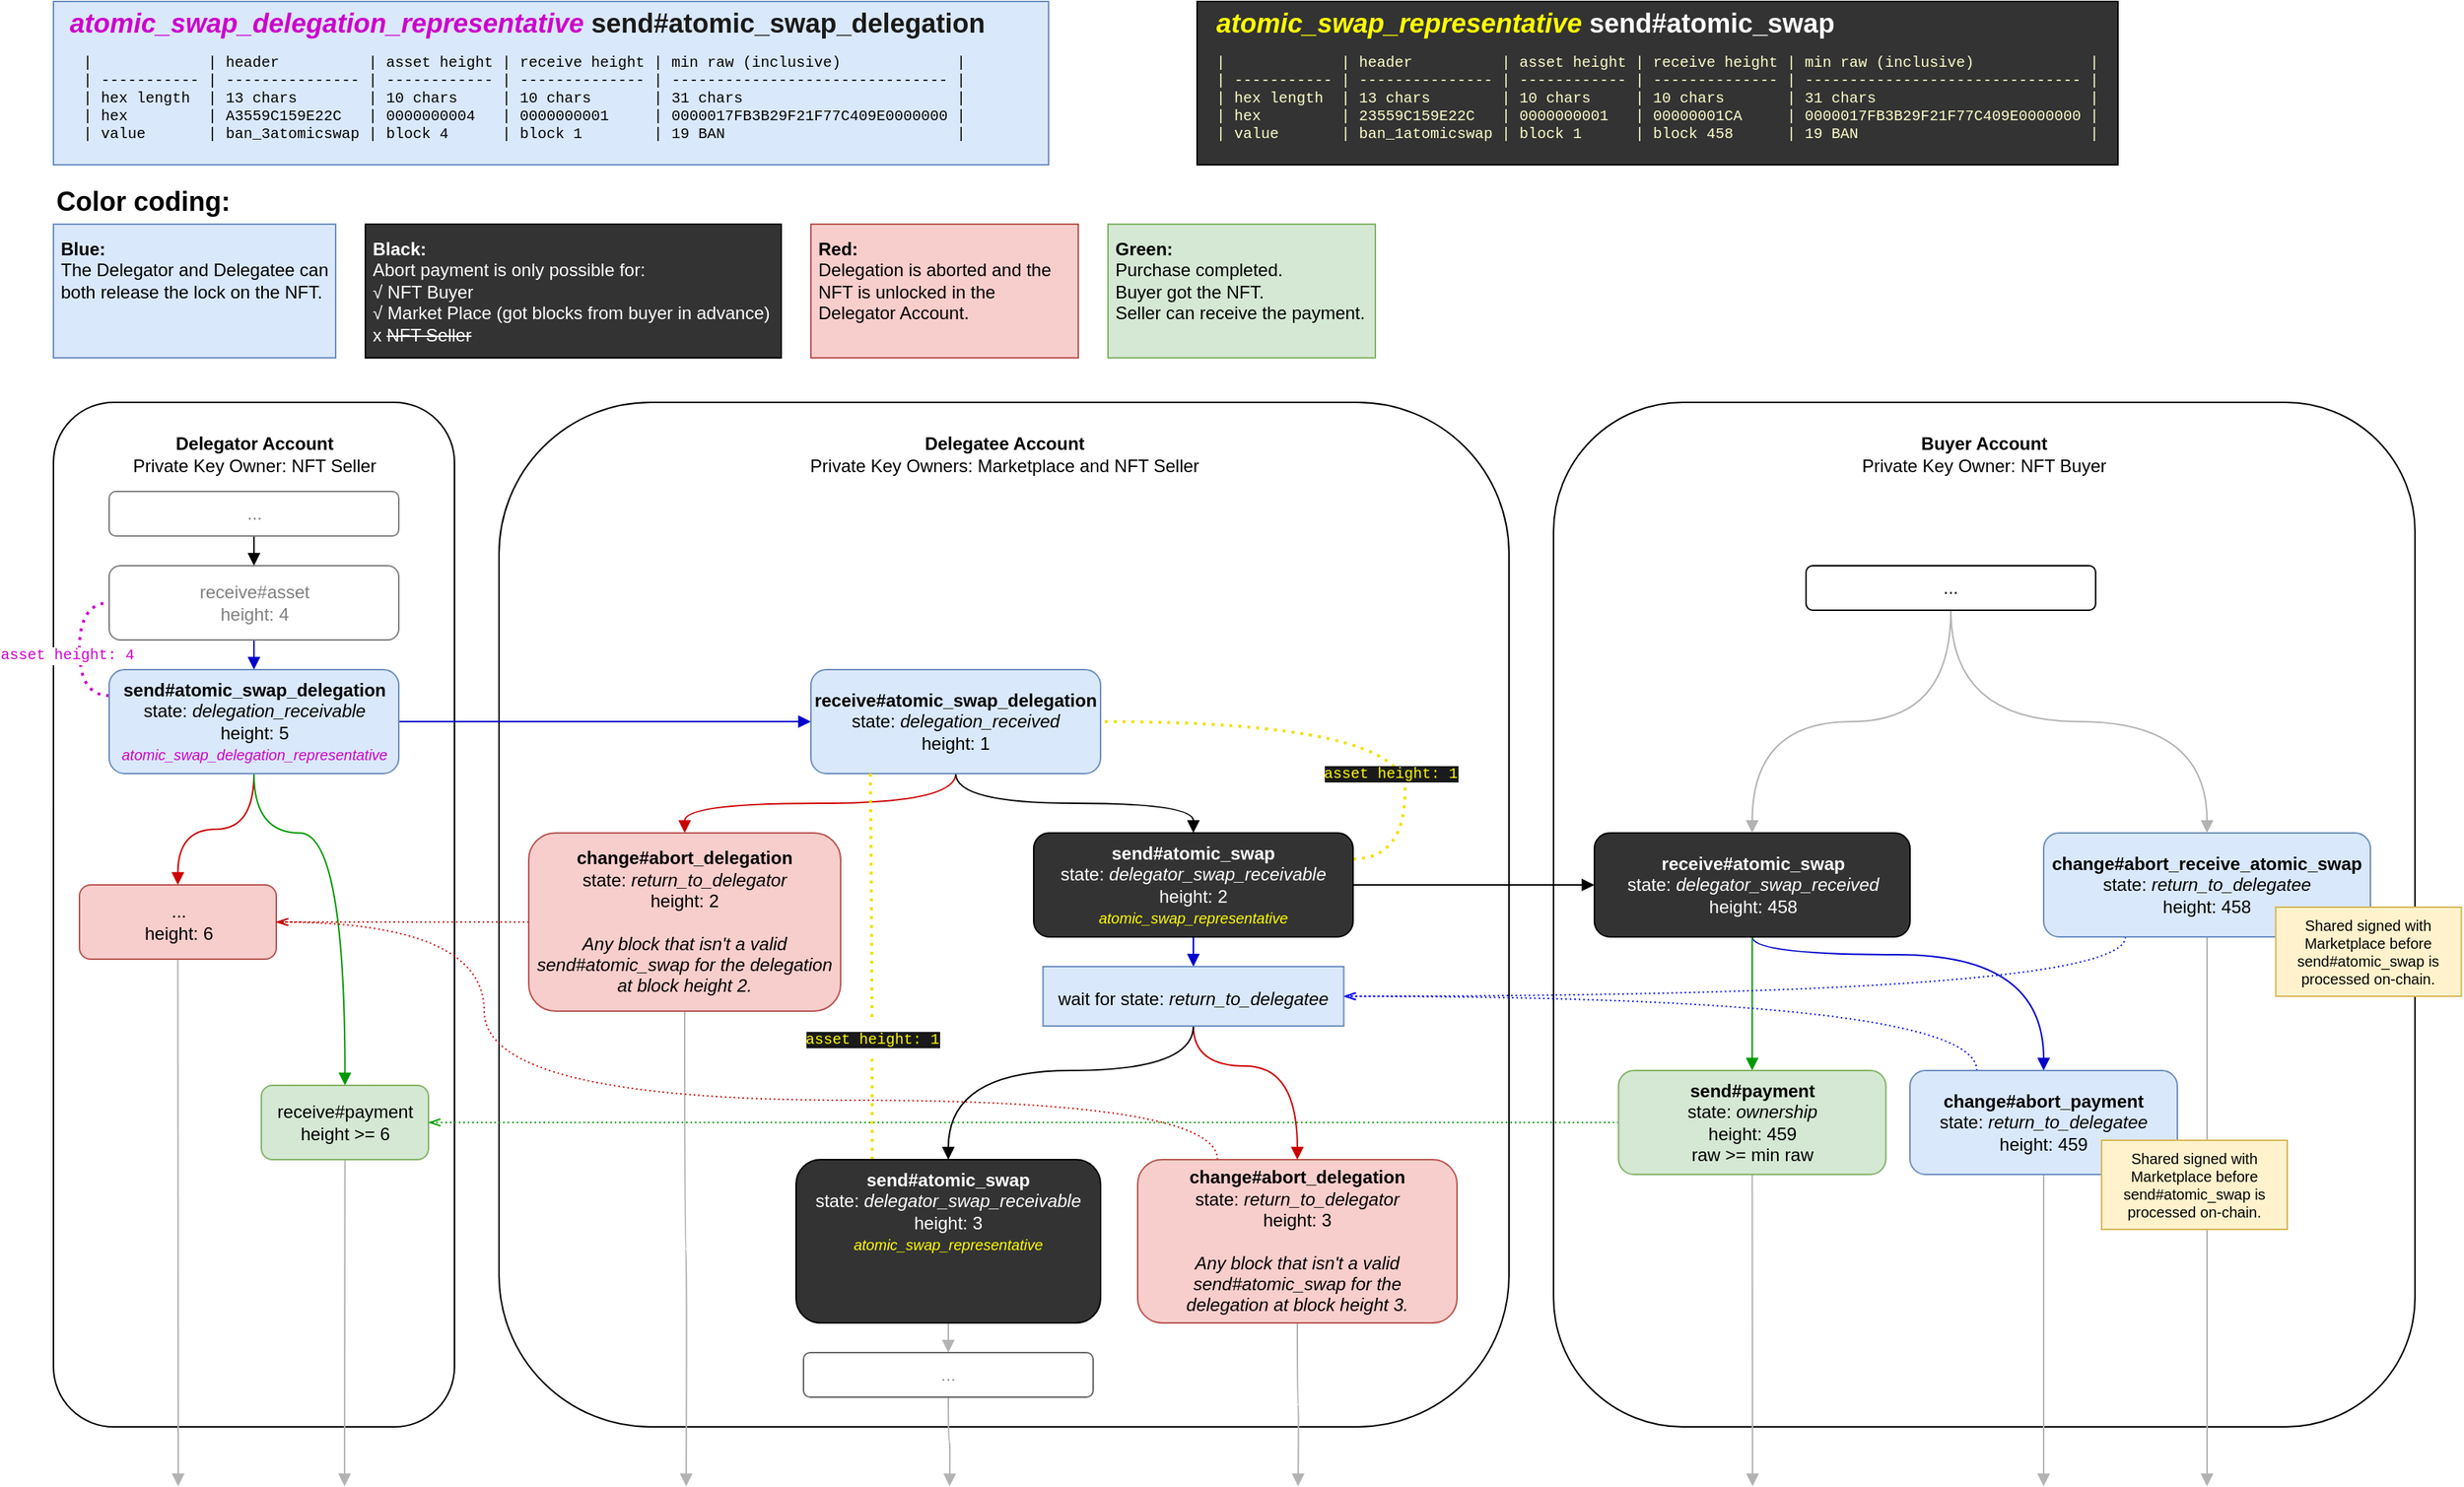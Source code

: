 <mxfile version="15.9.4" type="device"><diagram id="1xRQvat2UuC8k7jyyAz4" name="Page-1"><mxGraphModel dx="1747" dy="2129" grid="1" gridSize="10" guides="1" tooltips="1" connect="1" arrows="1" fold="1" page="1" pageScale="1" pageWidth="827" pageHeight="1169" math="0" shadow="0"><root><mxCell id="0"/><mxCell id="1" parent="0"/><mxCell id="Kf0J1nIb9PjyiUmhi34W-97" value="" style="rounded=0;whiteSpace=wrap;html=1;fillColor=#333333;strokeColor=#000000;fontColor=#ffffff;" vertex="1" parent="1"><mxGeometry x="810" y="-350" width="620" height="110" as="geometry"/></mxCell><mxCell id="Kf0J1nIb9PjyiUmhi34W-96" value="" style="rounded=0;whiteSpace=wrap;html=1;labelBackgroundColor=none;fontSize=10;strokeColor=#6c8ebf;fillColor=#dae8fc;" vertex="1" parent="1"><mxGeometry x="40" y="-350" width="670" height="110" as="geometry"/></mxCell><mxCell id="Kf0J1nIb9PjyiUmhi34W-1" value="" style="rounded=1;whiteSpace=wrap;html=1;" vertex="1" parent="1"><mxGeometry x="40" y="-80" width="270" height="690" as="geometry"/></mxCell><mxCell id="Kf0J1nIb9PjyiUmhi34W-2" value="&lt;b&gt;Delegator Account&lt;br&gt;&lt;/b&gt;Private Key Owner: NFT Seller" style="text;html=1;strokeColor=none;fillColor=none;align=center;verticalAlign=middle;whiteSpace=wrap;rounded=0;" vertex="1" parent="1"><mxGeometry x="83.75" y="-60" width="182.5" height="30" as="geometry"/></mxCell><mxCell id="Kf0J1nIb9PjyiUmhi34W-3" value="" style="rounded=1;whiteSpace=wrap;html=1;" vertex="1" parent="1"><mxGeometry x="340" y="-80" width="680" height="690" as="geometry"/></mxCell><mxCell id="Kf0J1nIb9PjyiUmhi34W-4" value="&lt;b&gt;Delegatee Account&lt;br&gt;&lt;/b&gt;Private Key Owners: Marketplace and NFT Seller" style="text;html=1;strokeColor=none;fillColor=none;align=center;verticalAlign=middle;whiteSpace=wrap;rounded=0;" vertex="1" parent="1"><mxGeometry x="538.75" y="-60" width="282.5" height="30" as="geometry"/></mxCell><mxCell id="Kf0J1nIb9PjyiUmhi34W-5" value="" style="rounded=1;whiteSpace=wrap;html=1;" vertex="1" parent="1"><mxGeometry x="1050" y="-80" width="580" height="690" as="geometry"/></mxCell><mxCell id="Kf0J1nIb9PjyiUmhi34W-6" value="&lt;b&gt;Buyer Account&lt;br&gt;&lt;/b&gt;Private Key Owner: NFT Buyer" style="text;html=1;strokeColor=none;fillColor=none;align=center;verticalAlign=middle;whiteSpace=wrap;rounded=0;" vertex="1" parent="1"><mxGeometry x="1255" y="-60" width="170" height="30" as="geometry"/></mxCell><mxCell id="Kf0J1nIb9PjyiUmhi34W-13" style="edgeStyle=orthogonalEdgeStyle;rounded=0;orthogonalLoop=1;jettySize=auto;html=1;exitX=0.5;exitY=1;exitDx=0;exitDy=0;entryX=0.5;entryY=0;entryDx=0;entryDy=0;strokeColor=#0000CC;endArrow=block;endFill=1;" edge="1" parent="1" source="Kf0J1nIb9PjyiUmhi34W-7" target="Kf0J1nIb9PjyiUmhi34W-9"><mxGeometry relative="1" as="geometry"/></mxCell><mxCell id="Kf0J1nIb9PjyiUmhi34W-7" value="receive#asset&lt;br&gt;height: 4" style="rounded=1;whiteSpace=wrap;html=1;strokeColor=#808080;fontColor=#808080;" vertex="1" parent="1"><mxGeometry x="77.5" y="30" width="195" height="50" as="geometry"/></mxCell><mxCell id="Kf0J1nIb9PjyiUmhi34W-17" style="edgeStyle=orthogonalEdgeStyle;rounded=0;orthogonalLoop=1;jettySize=auto;html=1;exitX=1;exitY=0.5;exitDx=0;exitDy=0;entryX=0;entryY=0.5;entryDx=0;entryDy=0;strokeColor=#0000CC;endArrow=block;endFill=1;" edge="1" parent="1" source="Kf0J1nIb9PjyiUmhi34W-9" target="Kf0J1nIb9PjyiUmhi34W-14"><mxGeometry relative="1" as="geometry"/></mxCell><mxCell id="Kf0J1nIb9PjyiUmhi34W-20" style="edgeStyle=orthogonalEdgeStyle;rounded=0;orthogonalLoop=1;jettySize=auto;html=1;exitX=0.5;exitY=1;exitDx=0;exitDy=0;entryX=0.5;entryY=0;entryDx=0;entryDy=0;elbow=vertical;curved=1;strokeColor=#CC0000;endArrow=block;endFill=1;" edge="1" parent="1" source="Kf0J1nIb9PjyiUmhi34W-9" target="Kf0J1nIb9PjyiUmhi34W-19"><mxGeometry relative="1" as="geometry"/></mxCell><mxCell id="Kf0J1nIb9PjyiUmhi34W-23" style="edgeStyle=orthogonalEdgeStyle;curved=1;rounded=0;orthogonalLoop=1;jettySize=auto;html=1;exitX=0.5;exitY=1;exitDx=0;exitDy=0;entryX=0.5;entryY=0;entryDx=0;entryDy=0;strokeColor=#009900;elbow=vertical;endArrow=block;endFill=1;" edge="1" parent="1" source="Kf0J1nIb9PjyiUmhi34W-9" target="Kf0J1nIb9PjyiUmhi34W-18"><mxGeometry relative="1" as="geometry"><Array as="points"><mxPoint x="175" y="210"/><mxPoint x="236" y="210"/></Array></mxGeometry></mxCell><mxCell id="Kf0J1nIb9PjyiUmhi34W-94" style="edgeStyle=orthogonalEdgeStyle;curved=1;rounded=0;orthogonalLoop=1;jettySize=auto;html=1;exitX=0;exitY=0.25;exitDx=0;exitDy=0;entryX=0;entryY=0.5;entryDx=0;entryDy=0;fontSize=12;fontColor=#808080;endArrow=none;endFill=0;strokeColor=#CC00CC;elbow=vertical;dashed=1;dashPattern=1 2;strokeWidth=2;" edge="1" parent="1" source="Kf0J1nIb9PjyiUmhi34W-9" target="Kf0J1nIb9PjyiUmhi34W-7"><mxGeometry relative="1" as="geometry"/></mxCell><mxCell id="Kf0J1nIb9PjyiUmhi34W-102" value="&lt;font color=&quot;#cc00cc&quot;&gt;asset height: 4&lt;/font&gt;" style="edgeLabel;html=1;align=center;verticalAlign=middle;resizable=0;points=[];fontSize=10;fontFamily=Courier New;fontColor=#FFFFFF;" vertex="1" connectable="0" parent="Kf0J1nIb9PjyiUmhi34W-94"><mxGeometry x="0.005" y="3" relative="1" as="geometry"><mxPoint x="-6" y="4" as="offset"/></mxGeometry></mxCell><mxCell id="Kf0J1nIb9PjyiUmhi34W-9" value="&lt;b&gt;send#atomic_swap_delegation&lt;br&gt;&lt;/b&gt;state: &lt;i&gt;delegation_receivable&lt;br&gt;&lt;/i&gt;height: 5&lt;br&gt;&lt;font style=&quot;font-size: 10px&quot; color=&quot;#cc00cc&quot;&gt;&lt;i&gt;atomic_swap_delegation_representative&lt;/i&gt;&lt;/font&gt;" style="rounded=1;whiteSpace=wrap;html=1;fillColor=#dae8fc;strokeColor=#6c8ebf;" vertex="1" parent="1"><mxGeometry x="77.5" y="100" width="195" height="70" as="geometry"/></mxCell><mxCell id="Kf0J1nIb9PjyiUmhi34W-25" style="edgeStyle=orthogonalEdgeStyle;curved=1;rounded=0;orthogonalLoop=1;jettySize=auto;html=1;exitX=0.5;exitY=1;exitDx=0;exitDy=0;entryX=0.5;entryY=0;entryDx=0;entryDy=0;strokeColor=#CC0000;elbow=vertical;endArrow=block;endFill=1;" edge="1" parent="1" source="Kf0J1nIb9PjyiUmhi34W-14" target="Kf0J1nIb9PjyiUmhi34W-24"><mxGeometry relative="1" as="geometry"/></mxCell><mxCell id="Kf0J1nIb9PjyiUmhi34W-27" style="edgeStyle=orthogonalEdgeStyle;curved=1;rounded=0;orthogonalLoop=1;jettySize=auto;html=1;exitX=0.5;exitY=1;exitDx=0;exitDy=0;entryX=0.5;entryY=0;entryDx=0;entryDy=0;strokeColor=#000000;elbow=vertical;endArrow=block;endFill=1;" edge="1" parent="1" source="Kf0J1nIb9PjyiUmhi34W-14" target="Kf0J1nIb9PjyiUmhi34W-26"><mxGeometry relative="1" as="geometry"/></mxCell><mxCell id="Kf0J1nIb9PjyiUmhi34W-14" value="&lt;b&gt;receive#atomic_swap_delegation&lt;br&gt;&lt;/b&gt;state: &lt;i&gt;delegation_received&lt;br&gt;&lt;/i&gt;height: 1" style="rounded=1;whiteSpace=wrap;html=1;fillColor=#dae8fc;strokeColor=#6c8ebf;" vertex="1" parent="1"><mxGeometry x="550" y="100" width="195" height="70" as="geometry"/></mxCell><mxCell id="Kf0J1nIb9PjyiUmhi34W-16" style="edgeStyle=orthogonalEdgeStyle;rounded=0;orthogonalLoop=1;jettySize=auto;html=1;exitX=0.5;exitY=1;exitDx=0;exitDy=0;entryX=0.5;entryY=0;entryDx=0;entryDy=0;endArrow=block;endFill=1;" edge="1" parent="1" source="Kf0J1nIb9PjyiUmhi34W-15" target="Kf0J1nIb9PjyiUmhi34W-7"><mxGeometry relative="1" as="geometry"/></mxCell><mxCell id="Kf0J1nIb9PjyiUmhi34W-15" value="..." style="rounded=1;whiteSpace=wrap;html=1;strokeColor=#808080;fontColor=#808080;" vertex="1" parent="1"><mxGeometry x="77.5" y="-20" width="195" height="30" as="geometry"/></mxCell><mxCell id="Kf0J1nIb9PjyiUmhi34W-79" style="edgeStyle=orthogonalEdgeStyle;curved=1;rounded=0;orthogonalLoop=1;jettySize=auto;html=1;exitX=0.5;exitY=1;exitDx=0;exitDy=0;fontSize=12;fontColor=#FFFFFF;endArrow=block;endFill=1;strokeColor=#B3B3B3;elbow=vertical;" edge="1" parent="1" source="Kf0J1nIb9PjyiUmhi34W-18"><mxGeometry relative="1" as="geometry"><mxPoint x="236" y="650" as="targetPoint"/></mxGeometry></mxCell><mxCell id="Kf0J1nIb9PjyiUmhi34W-18" value="receive#payment&lt;br&gt;height &amp;gt;= 6" style="rounded=1;whiteSpace=wrap;html=1;fillColor=#d5e8d4;strokeColor=#82b366;" vertex="1" parent="1"><mxGeometry x="180" y="380" width="112.5" height="50" as="geometry"/></mxCell><mxCell id="Kf0J1nIb9PjyiUmhi34W-80" style="edgeStyle=orthogonalEdgeStyle;curved=1;rounded=0;orthogonalLoop=1;jettySize=auto;html=1;exitX=0.5;exitY=1;exitDx=0;exitDy=0;fontSize=12;fontColor=#FFFFFF;endArrow=block;endFill=1;strokeColor=#B3B3B3;elbow=vertical;" edge="1" parent="1" source="Kf0J1nIb9PjyiUmhi34W-19"><mxGeometry relative="1" as="geometry"><mxPoint x="124" y="650" as="targetPoint"/></mxGeometry></mxCell><mxCell id="Kf0J1nIb9PjyiUmhi34W-19" value="...&lt;br&gt;height: 6" style="rounded=1;whiteSpace=wrap;html=1;fillColor=#f8cecc;strokeColor=#b85450;" vertex="1" parent="1"><mxGeometry x="57.5" y="245" width="132.5" height="50" as="geometry"/></mxCell><mxCell id="Kf0J1nIb9PjyiUmhi34W-46" style="rounded=0;orthogonalLoop=1;jettySize=auto;html=1;exitX=0;exitY=0.5;exitDx=0;exitDy=0;entryX=1;entryY=0.5;entryDx=0;entryDy=0;fontSize=24;fontColor=#000000;strokeColor=#CC0000;elbow=vertical;dashed=1;dashPattern=1 2;endArrow=openThin;endFill=0;" edge="1" parent="1" source="Kf0J1nIb9PjyiUmhi34W-24" target="Kf0J1nIb9PjyiUmhi34W-19"><mxGeometry relative="1" as="geometry"/></mxCell><mxCell id="Kf0J1nIb9PjyiUmhi34W-78" style="edgeStyle=orthogonalEdgeStyle;curved=1;rounded=0;orthogonalLoop=1;jettySize=auto;html=1;exitX=0.5;exitY=1;exitDx=0;exitDy=0;fontSize=12;fontColor=#FFFFFF;endArrow=block;endFill=1;strokeColor=#B3B3B3;elbow=vertical;" edge="1" parent="1" source="Kf0J1nIb9PjyiUmhi34W-24"><mxGeometry relative="1" as="geometry"><mxPoint x="466" y="650" as="targetPoint"/></mxGeometry></mxCell><mxCell id="Kf0J1nIb9PjyiUmhi34W-24" value="&lt;b&gt;change#abort_delegation&lt;br&gt;&lt;/b&gt;state: &lt;i&gt;return_to_delegator&lt;br&gt;&lt;/i&gt;height: 2&lt;br&gt;&lt;br&gt;&lt;i style=&quot;text-align: left&quot;&gt;Any block that isn't a valid send#atomic_swap for the delegation at block height 2.&lt;/i&gt;" style="rounded=1;whiteSpace=wrap;html=1;fillColor=#f8cecc;strokeColor=#b85450;" vertex="1" parent="1"><mxGeometry x="360" y="210" width="210" height="120" as="geometry"/></mxCell><mxCell id="Kf0J1nIb9PjyiUmhi34W-41" style="edgeStyle=orthogonalEdgeStyle;curved=1;rounded=0;orthogonalLoop=1;jettySize=auto;html=1;exitX=1;exitY=0.5;exitDx=0;exitDy=0;entryX=0;entryY=0.5;entryDx=0;entryDy=0;fontSize=24;fontColor=#000000;strokeColor=#000000;elbow=vertical;endArrow=block;endFill=1;" edge="1" parent="1" source="Kf0J1nIb9PjyiUmhi34W-26" target="Kf0J1nIb9PjyiUmhi34W-40"><mxGeometry relative="1" as="geometry"/></mxCell><mxCell id="Kf0J1nIb9PjyiUmhi34W-53" style="edgeStyle=orthogonalEdgeStyle;curved=1;rounded=0;orthogonalLoop=1;jettySize=auto;html=1;exitX=0.5;exitY=1;exitDx=0;exitDy=0;entryX=0.5;entryY=0;entryDx=0;entryDy=0;fontSize=12;fontColor=#FFFFFF;endArrow=block;endFill=1;strokeColor=#0000CC;elbow=vertical;" edge="1" parent="1" source="Kf0J1nIb9PjyiUmhi34W-26" target="Kf0J1nIb9PjyiUmhi34W-51"><mxGeometry relative="1" as="geometry"/></mxCell><mxCell id="Kf0J1nIb9PjyiUmhi34W-104" style="edgeStyle=orthogonalEdgeStyle;curved=1;rounded=0;orthogonalLoop=1;jettySize=auto;html=1;exitX=1;exitY=0.25;exitDx=0;exitDy=0;entryX=1;entryY=0.5;entryDx=0;entryDy=0;dashed=1;dashPattern=1 2;fontFamily=Courier New;fontSize=10;fontColor=#1A1A1A;endArrow=none;endFill=0;strokeColor=#F0E000;elbow=vertical;strokeWidth=2;shadow=0;" edge="1" parent="1" source="Kf0J1nIb9PjyiUmhi34W-26" target="Kf0J1nIb9PjyiUmhi34W-14"><mxGeometry relative="1" as="geometry"><Array as="points"><mxPoint x="950" y="227"/><mxPoint x="950" y="135"/></Array></mxGeometry></mxCell><mxCell id="Kf0J1nIb9PjyiUmhi34W-105" value="&lt;span style=&quot;background-color: rgb(26 , 26 , 26)&quot;&gt;&lt;font color=&quot;#ffff00&quot;&gt;asset height: 1&lt;/font&gt;&lt;/span&gt;" style="edgeLabel;html=1;align=center;verticalAlign=middle;resizable=0;points=[];fontSize=10;fontFamily=Courier New;fontColor=#1A1A1A;spacingRight=2;spacingLeft=2;" vertex="1" connectable="0" parent="Kf0J1nIb9PjyiUmhi34W-104"><mxGeometry x="-0.365" y="12" relative="1" as="geometry"><mxPoint x="2" y="13" as="offset"/></mxGeometry></mxCell><mxCell id="Kf0J1nIb9PjyiUmhi34W-26" value="&lt;b&gt;send#atomic_swap&lt;br&gt;&lt;/b&gt;state: &lt;i&gt;delegator_swap_receivable&lt;br&gt;&lt;/i&gt;height: 2&lt;br&gt;&lt;font style=&quot;font-size: 10px&quot; color=&quot;#ffff00&quot;&gt;&lt;i&gt;atomic_swap_representative&lt;/i&gt;&lt;/font&gt;" style="rounded=1;whiteSpace=wrap;html=1;fillColor=#333333;strokeColor=#000000;fontColor=#ffffff;" vertex="1" parent="1"><mxGeometry x="700" y="210" width="215" height="70" as="geometry"/></mxCell><mxCell id="Kf0J1nIb9PjyiUmhi34W-32" value="&lt;font style=&quot;line-height: 1&quot;&gt;&lt;b&gt;Black: &lt;br&gt;&lt;/b&gt;Abort payment is only possible for:&lt;br&gt;√ NFT Buyer&lt;br&gt;√ Market Place (got blocks from buyer in advance)&lt;br&gt;x &lt;strike&gt;NFT Seller&lt;/strike&gt;&lt;br&gt;&lt;/font&gt;" style="rounded=0;whiteSpace=wrap;html=1;fillColor=#333333;strokeColor=#000000;fontColor=#ffffff;align=left;spacing=5;verticalAlign=top;" vertex="1" parent="1"><mxGeometry x="250" y="-200" width="280" height="90" as="geometry"/></mxCell><mxCell id="Kf0J1nIb9PjyiUmhi34W-33" value="&lt;div&gt;&lt;b&gt;Blue:&lt;/b&gt;&lt;/div&gt;&lt;div&gt;The Delegator and Delegatee can both release the lock on the NFT.&lt;/div&gt;&lt;div&gt;&lt;br&gt;&lt;/div&gt;" style="rounded=0;whiteSpace=wrap;html=1;fillColor=#dae8fc;strokeColor=#6c8ebf;align=left;verticalAlign=top;spacing=5;" vertex="1" parent="1"><mxGeometry x="40" y="-200" width="190" height="90" as="geometry"/></mxCell><mxCell id="Kf0J1nIb9PjyiUmhi34W-35" value="&lt;div&gt;&lt;span&gt;&lt;b&gt;Green:&lt;/b&gt;&lt;/span&gt;&lt;/div&gt;&lt;div&gt;Purchase completed.&lt;br&gt;Buyer got the NFT.&lt;/div&gt;&lt;div&gt;Seller can receive the payment.&lt;/div&gt;" style="rounded=0;whiteSpace=wrap;html=1;align=left;verticalAlign=top;spacing=5;fillColor=#d5e8d4;strokeColor=#82b366;" vertex="1" parent="1"><mxGeometry x="750" y="-200" width="180" height="90" as="geometry"/></mxCell><mxCell id="Kf0J1nIb9PjyiUmhi34W-36" value="&lt;div&gt;&lt;span&gt;&lt;b&gt;Red:&lt;/b&gt;&lt;/span&gt;&lt;/div&gt;&lt;div&gt;Delegation is aborted and the NFT is unlocked in the Delegator Account.&lt;/div&gt;" style="rounded=0;whiteSpace=wrap;html=1;align=left;verticalAlign=top;spacing=5;fillColor=#f8cecc;strokeColor=#b85450;" vertex="1" parent="1"><mxGeometry x="550" y="-200" width="180" height="90" as="geometry"/></mxCell><mxCell id="Kf0J1nIb9PjyiUmhi34W-37" value="Color coding:" style="text;html=1;strokeColor=none;fillColor=none;align=left;verticalAlign=middle;whiteSpace=wrap;rounded=0;labelBackgroundColor=none;fontColor=#000000;fontStyle=1;fontSize=18;" vertex="1" parent="1"><mxGeometry x="40" y="-230" width="206" height="30" as="geometry"/></mxCell><mxCell id="Kf0J1nIb9PjyiUmhi34W-38" value="&lt;i style=&quot;font-size: 18px&quot;&gt;atomic_swap_delegation_representative &lt;/i&gt;&lt;font color=&quot;#1a1a1a&quot;&gt;send#atomic_swap_delegation&lt;/font&gt;" style="text;html=1;strokeColor=none;fillColor=none;align=left;verticalAlign=middle;whiteSpace=wrap;rounded=0;labelBackgroundColor=none;fontColor=#CC00CC;fontStyle=1;fontSize=18;" vertex="1" parent="1"><mxGeometry x="48.75" y="-350" width="860" height="30" as="geometry"/></mxCell><mxCell id="Kf0J1nIb9PjyiUmhi34W-39" value="&lt;i style=&quot;font-size: 18px&quot;&gt;atomic_swap_representative &lt;/i&gt;&lt;font color=&quot;#ffffff&quot;&gt;send#atomic_swap&lt;/font&gt;" style="text;html=1;strokeColor=none;fillColor=none;align=left;verticalAlign=middle;whiteSpace=wrap;rounded=0;labelBackgroundColor=none;fontColor=#FFFF00;fontStyle=1;fontSize=18;" vertex="1" parent="1"><mxGeometry x="821.25" y="-350" width="840" height="30" as="geometry"/></mxCell><mxCell id="Kf0J1nIb9PjyiUmhi34W-44" style="edgeStyle=orthogonalEdgeStyle;curved=1;rounded=0;orthogonalLoop=1;jettySize=auto;html=1;exitX=0.5;exitY=1;exitDx=0;exitDy=0;entryX=0.5;entryY=0;entryDx=0;entryDy=0;fontSize=24;fontColor=#000000;strokeColor=#0000CC;elbow=vertical;endArrow=block;endFill=1;" edge="1" parent="1" source="Kf0J1nIb9PjyiUmhi34W-40" target="Kf0J1nIb9PjyiUmhi34W-43"><mxGeometry relative="1" as="geometry"><Array as="points"><mxPoint x="1184" y="292"/><mxPoint x="1380" y="292"/></Array></mxGeometry></mxCell><mxCell id="Kf0J1nIb9PjyiUmhi34W-66" style="edgeStyle=orthogonalEdgeStyle;curved=1;rounded=0;orthogonalLoop=1;jettySize=auto;html=1;exitX=0.5;exitY=1;exitDx=0;exitDy=0;entryX=0.5;entryY=0;entryDx=0;entryDy=0;fontSize=12;fontColor=#FFFFFF;endArrow=block;endFill=1;strokeColor=#009900;elbow=vertical;" edge="1" parent="1" source="Kf0J1nIb9PjyiUmhi34W-40" target="Kf0J1nIb9PjyiUmhi34W-62"><mxGeometry relative="1" as="geometry"/></mxCell><mxCell id="Kf0J1nIb9PjyiUmhi34W-40" value="&lt;b&gt;receive#atomic_swap&lt;br&gt;&lt;/b&gt;state: &lt;i&gt;delegator_swap_received&lt;br&gt;&lt;/i&gt;height: 458" style="rounded=1;whiteSpace=wrap;html=1;fillColor=#333333;strokeColor=#000000;fontColor=#ffffff;" vertex="1" parent="1"><mxGeometry x="1077.5" y="210" width="212.5" height="70" as="geometry"/></mxCell><mxCell id="Kf0J1nIb9PjyiUmhi34W-73" style="edgeStyle=orthogonalEdgeStyle;curved=1;rounded=0;orthogonalLoop=1;jettySize=auto;html=1;exitX=0.5;exitY=1;exitDx=0;exitDy=0;fontSize=12;fontColor=#FFFFFF;endArrow=block;endFill=1;strokeColor=#B3B3B3;elbow=vertical;" edge="1" parent="1" source="Kf0J1nIb9PjyiUmhi34W-42"><mxGeometry relative="1" as="geometry"><mxPoint x="1490" y="650" as="targetPoint"/></mxGeometry></mxCell><mxCell id="Kf0J1nIb9PjyiUmhi34W-88" style="edgeStyle=orthogonalEdgeStyle;curved=1;rounded=0;orthogonalLoop=1;jettySize=auto;html=1;exitX=0.25;exitY=1;exitDx=0;exitDy=0;entryX=1;entryY=0.5;entryDx=0;entryDy=0;dashed=1;dashPattern=1 2;fontSize=12;fontColor=#FFFFFF;endArrow=openThin;endFill=0;strokeColor=#0000FF;elbow=vertical;" edge="1" parent="1" source="Kf0J1nIb9PjyiUmhi34W-42" target="Kf0J1nIb9PjyiUmhi34W-51"><mxGeometry relative="1" as="geometry"/></mxCell><mxCell id="Kf0J1nIb9PjyiUmhi34W-42" value="&lt;b&gt;change#abort_receive_atomic_swap&lt;br&gt;&lt;/b&gt;state: &lt;i&gt;return_to_delegatee&lt;br&gt;&lt;/i&gt;height: 458" style="rounded=1;whiteSpace=wrap;html=1;fillColor=#dae8fc;strokeColor=#6c8ebf;" vertex="1" parent="1"><mxGeometry x="1380" y="210" width="220" height="70" as="geometry"/></mxCell><mxCell id="Kf0J1nIb9PjyiUmhi34W-74" style="edgeStyle=orthogonalEdgeStyle;curved=1;rounded=0;orthogonalLoop=1;jettySize=auto;html=1;exitX=0.5;exitY=1;exitDx=0;exitDy=0;fontSize=12;fontColor=#FFFFFF;endArrow=block;endFill=1;strokeColor=#B3B3B3;elbow=vertical;" edge="1" parent="1" source="Kf0J1nIb9PjyiUmhi34W-43"><mxGeometry relative="1" as="geometry"><mxPoint x="1380" y="650" as="targetPoint"/></mxGeometry></mxCell><mxCell id="Kf0J1nIb9PjyiUmhi34W-87" style="edgeStyle=orthogonalEdgeStyle;rounded=0;orthogonalLoop=1;jettySize=auto;html=1;exitX=0.25;exitY=0;exitDx=0;exitDy=0;entryX=1;entryY=0.5;entryDx=0;entryDy=0;dashed=1;dashPattern=1 2;fontSize=12;fontColor=#FFFFFF;endArrow=openThin;endFill=0;strokeColor=#0000FF;elbow=vertical;curved=1;" edge="1" parent="1" source="Kf0J1nIb9PjyiUmhi34W-43" target="Kf0J1nIb9PjyiUmhi34W-51"><mxGeometry relative="1" as="geometry"/></mxCell><mxCell id="Kf0J1nIb9PjyiUmhi34W-43" value="&lt;b&gt;change#abort_payment&lt;br&gt;&lt;/b&gt;state: &lt;i&gt;return_to_delegatee&lt;br&gt;&lt;/i&gt;height: 459" style="rounded=1;whiteSpace=wrap;html=1;fillColor=#dae8fc;strokeColor=#6c8ebf;" vertex="1" parent="1"><mxGeometry x="1290" y="370" width="180" height="70" as="geometry"/></mxCell><mxCell id="Kf0J1nIb9PjyiUmhi34W-76" style="edgeStyle=orthogonalEdgeStyle;curved=1;rounded=0;orthogonalLoop=1;jettySize=auto;html=1;exitX=0.5;exitY=1;exitDx=0;exitDy=0;fontSize=12;fontColor=#FFFFFF;endArrow=block;endFill=1;strokeColor=#B3B3B3;elbow=vertical;" edge="1" parent="1" source="Kf0J1nIb9PjyiUmhi34W-47"><mxGeometry relative="1" as="geometry"><mxPoint x="878" y="650" as="targetPoint"/></mxGeometry></mxCell><mxCell id="Kf0J1nIb9PjyiUmhi34W-89" style="edgeStyle=orthogonalEdgeStyle;curved=1;rounded=0;orthogonalLoop=1;jettySize=auto;html=1;exitX=0.25;exitY=0;exitDx=0;exitDy=0;entryX=1;entryY=0.5;entryDx=0;entryDy=0;dashed=1;dashPattern=1 2;fontSize=12;fontColor=#FFFFFF;endArrow=openThin;endFill=0;strokeColor=#CC0000;elbow=vertical;" edge="1" parent="1" source="Kf0J1nIb9PjyiUmhi34W-47" target="Kf0J1nIb9PjyiUmhi34W-19"><mxGeometry relative="1" as="geometry"><Array as="points"><mxPoint x="824" y="390"/><mxPoint x="330" y="390"/><mxPoint x="330" y="270"/></Array></mxGeometry></mxCell><mxCell id="Kf0J1nIb9PjyiUmhi34W-47" value="&lt;b&gt;change#abort_delegation&lt;br&gt;&lt;/b&gt;state: &lt;i&gt;return_to_delegator&lt;br&gt;&lt;/i&gt;height: 3&lt;br&gt;&lt;i&gt;&lt;br&gt;&lt;div&gt;&lt;i&gt;Any block that isn't a valid send#atomic_swap for the delegation at block height 3.&lt;/i&gt;&lt;/div&gt;&lt;/i&gt;" style="rounded=1;whiteSpace=wrap;html=1;fillColor=#f8cecc;strokeColor=#b85450;spacing=10;" vertex="1" parent="1"><mxGeometry x="770" y="430" width="215" height="110" as="geometry"/></mxCell><mxCell id="Kf0J1nIb9PjyiUmhi34W-52" style="edgeStyle=orthogonalEdgeStyle;curved=1;rounded=0;orthogonalLoop=1;jettySize=auto;html=1;exitX=0.5;exitY=1;exitDx=0;exitDy=0;fontSize=12;fontColor=#FFFFFF;endArrow=block;endFill=1;strokeColor=#CC0000;elbow=vertical;entryX=0.5;entryY=0;entryDx=0;entryDy=0;" edge="1" parent="1" source="Kf0J1nIb9PjyiUmhi34W-51" target="Kf0J1nIb9PjyiUmhi34W-47"><mxGeometry relative="1" as="geometry"><mxPoint x="880" y="460" as="targetPoint"/><Array as="points"><mxPoint x="808" y="367"/><mxPoint x="878" y="367"/></Array></mxGeometry></mxCell><mxCell id="Kf0J1nIb9PjyiUmhi34W-54" style="edgeStyle=orthogonalEdgeStyle;curved=1;rounded=0;orthogonalLoop=1;jettySize=auto;html=1;exitX=0.5;exitY=1;exitDx=0;exitDy=0;entryX=0.5;entryY=0;entryDx=0;entryDy=0;fontSize=12;fontColor=#FFFFFF;endArrow=block;endFill=1;strokeColor=#000000;elbow=vertical;" edge="1" parent="1" source="Kf0J1nIb9PjyiUmhi34W-51" target="Kf0J1nIb9PjyiUmhi34W-48"><mxGeometry relative="1" as="geometry"><Array as="points"><mxPoint x="808" y="370"/><mxPoint x="643" y="370"/></Array></mxGeometry></mxCell><mxCell id="Kf0J1nIb9PjyiUmhi34W-51" value="&lt;font style=&quot;font-size: 12px&quot;&gt;wait for state:&amp;nbsp;&lt;i&gt;return_to_delegatee&lt;/i&gt;&lt;br&gt;&lt;/font&gt;" style="rounded=0;whiteSpace=wrap;html=1;labelBackgroundColor=none;fontSize=18;strokeColor=#6c8ebf;fillColor=#dae8fc;spacing=3;" vertex="1" parent="1"><mxGeometry x="706.25" y="300" width="202.5" height="40" as="geometry"/></mxCell><mxCell id="Kf0J1nIb9PjyiUmhi34W-77" style="edgeStyle=orthogonalEdgeStyle;curved=1;rounded=0;orthogonalLoop=1;jettySize=auto;html=1;exitX=0.5;exitY=1;exitDx=0;exitDy=0;fontSize=12;fontColor=#FFFFFF;endArrow=block;endFill=1;strokeColor=#B3B3B3;elbow=vertical;entryX=0.5;entryY=0;entryDx=0;entryDy=0;" edge="1" parent="1" source="Kf0J1nIb9PjyiUmhi34W-48" target="Kf0J1nIb9PjyiUmhi34W-90"><mxGeometry relative="1" as="geometry"><mxPoint x="642" y="650" as="targetPoint"/><mxPoint x="642.5" y="600" as="sourcePoint"/></mxGeometry></mxCell><mxCell id="Kf0J1nIb9PjyiUmhi34W-63" style="edgeStyle=orthogonalEdgeStyle;curved=1;rounded=0;orthogonalLoop=1;jettySize=auto;html=1;exitX=0;exitY=0.5;exitDx=0;exitDy=0;entryX=1;entryY=0.5;entryDx=0;entryDy=0;dashed=1;dashPattern=1 2;fontSize=12;fontColor=#FFFFFF;endArrow=openThin;endFill=0;strokeColor=#009900;elbow=vertical;" edge="1" parent="1" source="Kf0J1nIb9PjyiUmhi34W-62" target="Kf0J1nIb9PjyiUmhi34W-18"><mxGeometry relative="1" as="geometry"/></mxCell><mxCell id="Kf0J1nIb9PjyiUmhi34W-83" style="edgeStyle=orthogonalEdgeStyle;curved=1;rounded=0;orthogonalLoop=1;jettySize=auto;html=1;exitX=0.5;exitY=1;exitDx=0;exitDy=0;fontSize=12;fontColor=#FFFFFF;endArrow=block;endFill=1;strokeColor=#B3B3B3;elbow=vertical;" edge="1" parent="1" source="Kf0J1nIb9PjyiUmhi34W-62"><mxGeometry relative="1" as="geometry"><mxPoint x="1184" y="650" as="targetPoint"/></mxGeometry></mxCell><mxCell id="Kf0J1nIb9PjyiUmhi34W-62" value="&lt;b&gt;send#payment&lt;br&gt;&lt;/b&gt;state: &lt;i&gt;ownership&lt;br&gt;&lt;/i&gt;height: 459&lt;br&gt;raw &amp;gt;= min raw" style="rounded=1;whiteSpace=wrap;html=1;fillColor=#d5e8d4;strokeColor=#82b366;" vertex="1" parent="1"><mxGeometry x="1093.75" y="370" width="180" height="70" as="geometry"/></mxCell><mxCell id="Kf0J1nIb9PjyiUmhi34W-107" style="edgeStyle=orthogonalEdgeStyle;curved=1;rounded=0;orthogonalLoop=1;jettySize=auto;html=1;exitX=0.25;exitY=0;exitDx=0;exitDy=0;dashed=1;dashPattern=1 2;fontFamily=Courier New;fontSize=18;fontColor=#1A1A1A;endArrow=none;endFill=0;strokeColor=#F0E000;elbow=vertical;strokeWidth=2;shadow=0;" edge="1" parent="1" source="Kf0J1nIb9PjyiUmhi34W-48"><mxGeometry relative="1" as="geometry"><mxPoint x="590" y="169.333" as="targetPoint"/></mxGeometry></mxCell><mxCell id="Kf0J1nIb9PjyiUmhi34W-109" value="&lt;span style=&quot;color: rgb(255 , 255 , 0) ; font-size: 10px ; background-color: rgb(26 , 26 , 26)&quot;&gt;asset height: 1&lt;/span&gt;" style="edgeLabel;html=1;align=center;verticalAlign=middle;resizable=0;points=[];fontSize=18;fontFamily=Courier New;fontColor=#1A1A1A;" vertex="1" connectable="0" parent="Kf0J1nIb9PjyiUmhi34W-107"><mxGeometry x="0.084" y="-3" relative="1" as="geometry"><mxPoint x="-3" y="57" as="offset"/></mxGeometry></mxCell><mxCell id="Kf0J1nIb9PjyiUmhi34W-48" value="&lt;b&gt;send#atomic_swap&lt;br&gt;&lt;/b&gt;state: &lt;i&gt;delegator_swap_receivable&lt;br&gt;&lt;/i&gt;height: 3&lt;br&gt;&lt;i style=&quot;font-size: 10px&quot;&gt;&lt;font color=&quot;#ffff00&quot;&gt;atomic_swap_representative&lt;/font&gt;&lt;/i&gt;" style="rounded=1;whiteSpace=wrap;html=1;fillColor=#333333;strokeColor=#000000;fontColor=#ffffff;verticalAlign=top;" vertex="1" parent="1"><mxGeometry x="540" y="430" width="205" height="110" as="geometry"/></mxCell><mxCell id="Kf0J1nIb9PjyiUmhi34W-81" style="edgeStyle=orthogonalEdgeStyle;curved=1;rounded=0;orthogonalLoop=1;jettySize=auto;html=1;exitX=0.5;exitY=1;exitDx=0;exitDy=0;entryX=0.5;entryY=0;entryDx=0;entryDy=0;fontSize=12;fontColor=#FFFFFF;endArrow=block;endFill=1;strokeColor=#B3B3B3;elbow=vertical;" edge="1" parent="1" source="Kf0J1nIb9PjyiUmhi34W-72" target="Kf0J1nIb9PjyiUmhi34W-42"><mxGeometry relative="1" as="geometry"/></mxCell><mxCell id="Kf0J1nIb9PjyiUmhi34W-82" style="edgeStyle=orthogonalEdgeStyle;curved=1;rounded=0;orthogonalLoop=1;jettySize=auto;html=1;exitX=0.5;exitY=1;exitDx=0;exitDy=0;entryX=0.5;entryY=0;entryDx=0;entryDy=0;fontSize=12;fontColor=#FFFFFF;endArrow=block;endFill=1;strokeColor=#B3B3B3;elbow=vertical;" edge="1" parent="1" source="Kf0J1nIb9PjyiUmhi34W-72" target="Kf0J1nIb9PjyiUmhi34W-40"><mxGeometry relative="1" as="geometry"/></mxCell><mxCell id="Kf0J1nIb9PjyiUmhi34W-72" value="..." style="rounded=1;whiteSpace=wrap;html=1;" vertex="1" parent="1"><mxGeometry x="1220" y="30" width="195" height="30" as="geometry"/></mxCell><mxCell id="Kf0J1nIb9PjyiUmhi34W-91" style="edgeStyle=orthogonalEdgeStyle;curved=1;rounded=0;orthogonalLoop=1;jettySize=auto;html=1;exitX=0.5;exitY=1;exitDx=0;exitDy=0;fontSize=12;fontColor=#999999;endArrow=block;endFill=1;strokeColor=#B3B3B3;elbow=vertical;" edge="1" parent="1" source="Kf0J1nIb9PjyiUmhi34W-90"><mxGeometry relative="1" as="geometry"><mxPoint x="643.333" y="650" as="targetPoint"/></mxGeometry></mxCell><mxCell id="Kf0J1nIb9PjyiUmhi34W-90" value="..." style="rounded=1;whiteSpace=wrap;html=1;strokeColor=#666666;fontColor=#999999;" vertex="1" parent="1"><mxGeometry x="545" y="560" width="195" height="30" as="geometry"/></mxCell><mxCell id="Kf0J1nIb9PjyiUmhi34W-99" value="Shared signed with Marketplace before send#atomic_swap is processed on-chain." style="rounded=0;whiteSpace=wrap;html=1;labelBackgroundColor=none;fontSize=10;strokeColor=#d6b656;fillColor=#fff2cc;spacing=5;" vertex="1" parent="1"><mxGeometry x="1536.25" y="260" width="125" height="60" as="geometry"/></mxCell><mxCell id="Kf0J1nIb9PjyiUmhi34W-100" value="&lt;div&gt;|&amp;nbsp; &amp;nbsp; &amp;nbsp; &amp;nbsp; &amp;nbsp; &amp;nbsp; &amp;nbsp;| header&amp;nbsp; &amp;nbsp; &amp;nbsp; &amp;nbsp; &amp;nbsp; | asset height | receive height | min raw (inclusive)&amp;nbsp; &amp;nbsp; &amp;nbsp; &amp;nbsp; &amp;nbsp; &amp;nbsp; &amp;nbsp;|&lt;/div&gt;&lt;div&gt;| ----------- | --------------- | ------------ | -------------- | ------------------------------- |&lt;/div&gt;&lt;div&gt;| hex length&amp;nbsp; | 13 chars&amp;nbsp; &amp;nbsp; &amp;nbsp; &amp;nbsp; | 10 chars&amp;nbsp; &amp;nbsp; &amp;nbsp;| 10 chars&amp;nbsp; &amp;nbsp; &amp;nbsp; &amp;nbsp;| 31 chars&amp;nbsp; &amp;nbsp; &amp;nbsp; &amp;nbsp; &amp;nbsp; &amp;nbsp; &amp;nbsp; &amp;nbsp; &amp;nbsp; &amp;nbsp; &amp;nbsp; &amp;nbsp; |&lt;/div&gt;&lt;div&gt;| hex&amp;nbsp; &amp;nbsp; &amp;nbsp; &amp;nbsp; &amp;nbsp;| A3559C159E22C&amp;nbsp; &amp;nbsp;| 0000000004&amp;nbsp; &amp;nbsp;| 0000000001&amp;nbsp; &amp;nbsp; &amp;nbsp;| 0000017FB3B29F21F77C409E0000000 |&lt;/div&gt;&lt;div&gt;| value&amp;nbsp; &amp;nbsp; &amp;nbsp; &amp;nbsp;| ban_3atomicswap | block 4&amp;nbsp; &amp;nbsp; &amp;nbsp; | block 1&amp;nbsp; &amp;nbsp; &amp;nbsp; &amp;nbsp; | 19 BAN&amp;nbsp; &amp;nbsp; &amp;nbsp; &amp;nbsp; &amp;nbsp; &amp;nbsp; &amp;nbsp; &amp;nbsp; &amp;nbsp; &amp;nbsp; &amp;nbsp; &amp;nbsp; &amp;nbsp; |&lt;/div&gt;" style="text;html=1;strokeColor=none;fillColor=none;align=left;verticalAlign=middle;whiteSpace=wrap;rounded=0;labelBackgroundColor=none;fontSize=10;fontColor=#000000;fontFamily=Courier New;" vertex="1" parent="1"><mxGeometry x="57.5" y="-300" width="622.5" height="30" as="geometry"/></mxCell><mxCell id="Kf0J1nIb9PjyiUmhi34W-101" value="&lt;div&gt;&lt;div&gt;|&amp;nbsp; &amp;nbsp; &amp;nbsp; &amp;nbsp; &amp;nbsp; &amp;nbsp; &amp;nbsp;| header&amp;nbsp; &amp;nbsp; &amp;nbsp; &amp;nbsp; &amp;nbsp; | asset height | receive height | min raw (inclusive)&amp;nbsp; &amp;nbsp; &amp;nbsp; &amp;nbsp; &amp;nbsp; &amp;nbsp; &amp;nbsp;|&lt;/div&gt;&lt;div&gt;| ----------- | --------------- | ------------ | -------------- | ------------------------------- |&lt;/div&gt;&lt;div&gt;| hex length&amp;nbsp; | 13 chars&amp;nbsp; &amp;nbsp; &amp;nbsp; &amp;nbsp; | 10 chars&amp;nbsp; &amp;nbsp; &amp;nbsp;| 10 chars&amp;nbsp; &amp;nbsp; &amp;nbsp; &amp;nbsp;| 31 chars&amp;nbsp; &amp;nbsp; &amp;nbsp; &amp;nbsp; &amp;nbsp; &amp;nbsp; &amp;nbsp; &amp;nbsp; &amp;nbsp; &amp;nbsp; &amp;nbsp; &amp;nbsp; |&lt;/div&gt;&lt;div&gt;| hex&amp;nbsp; &amp;nbsp; &amp;nbsp; &amp;nbsp; &amp;nbsp;| 23559C159E22C&amp;nbsp; &amp;nbsp;| 0000000001&amp;nbsp; &amp;nbsp;| 00000001CA&amp;nbsp; &amp;nbsp; &amp;nbsp;| 0000017FB3B29F21F77C409E0000000 |&lt;/div&gt;&lt;div&gt;| value&amp;nbsp; &amp;nbsp; &amp;nbsp; &amp;nbsp;| ban_1atomicswap | block 1&amp;nbsp; &amp;nbsp; &amp;nbsp; | block 458&amp;nbsp; &amp;nbsp; &amp;nbsp; | 19 BAN&amp;nbsp; &amp;nbsp; &amp;nbsp; &amp;nbsp; &amp;nbsp; &amp;nbsp; &amp;nbsp; &amp;nbsp; &amp;nbsp; &amp;nbsp; &amp;nbsp; &amp;nbsp; &amp;nbsp; |&lt;/div&gt;&lt;/div&gt;" style="text;html=1;strokeColor=none;fillColor=none;align=left;verticalAlign=middle;whiteSpace=wrap;rounded=0;labelBackgroundColor=none;fontSize=10;fontColor=#FFFFCC;fontFamily=Courier New;" vertex="1" parent="1"><mxGeometry x="821.25" y="-300" width="608.75" height="30" as="geometry"/></mxCell><mxCell id="Kf0J1nIb9PjyiUmhi34W-110" value="Shared signed with Marketplace before send#atomic_swap is processed on-chain." style="rounded=0;whiteSpace=wrap;html=1;labelBackgroundColor=none;fontSize=10;strokeColor=#d6b656;fillColor=#fff2cc;spacing=5;" vertex="1" parent="1"><mxGeometry x="1419" y="417" width="125" height="60" as="geometry"/></mxCell></root></mxGraphModel></diagram></mxfile>